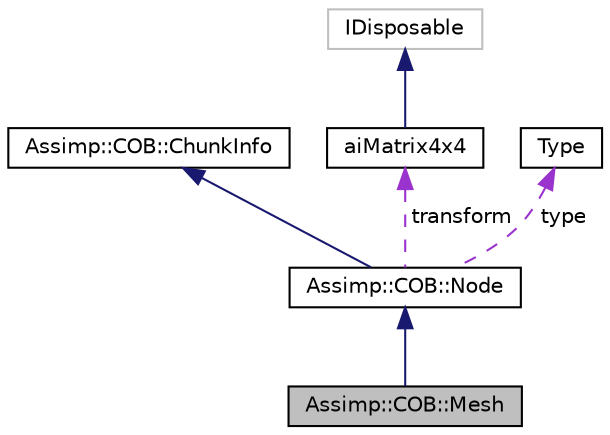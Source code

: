 digraph "Assimp::COB::Mesh"
{
  edge [fontname="Helvetica",fontsize="10",labelfontname="Helvetica",labelfontsize="10"];
  node [fontname="Helvetica",fontsize="10",shape=record];
  Node1 [label="Assimp::COB::Mesh",height=0.2,width=0.4,color="black", fillcolor="grey75", style="filled", fontcolor="black"];
  Node2 -> Node1 [dir="back",color="midnightblue",fontsize="10",style="solid"];
  Node2 [label="Assimp::COB::Node",height=0.2,width=0.4,color="black", fillcolor="white", style="filled",URL="$struct_assimp_1_1_c_o_b_1_1_node.html"];
  Node3 -> Node2 [dir="back",color="midnightblue",fontsize="10",style="solid"];
  Node3 [label="Assimp::COB::ChunkInfo",height=0.2,width=0.4,color="black", fillcolor="white", style="filled",URL="$struct_assimp_1_1_c_o_b_1_1_chunk_info.html"];
  Node4 -> Node2 [dir="back",color="darkorchid3",fontsize="10",style="dashed",label=" transform" ];
  Node4 [label="aiMatrix4x4",height=0.2,width=0.4,color="black", fillcolor="white", style="filled",URL="$structai_matrix4x4.html"];
  Node5 -> Node4 [dir="back",color="midnightblue",fontsize="10",style="solid"];
  Node5 [label="IDisposable",height=0.2,width=0.4,color="grey75", fillcolor="white", style="filled"];
  Node6 -> Node2 [dir="back",color="darkorchid3",fontsize="10",style="dashed",label=" type" ];
  Node6 [label="Type",height=0.2,width=0.4,color="black", fillcolor="white", style="filled",URL="$struct_type.html"];
}
